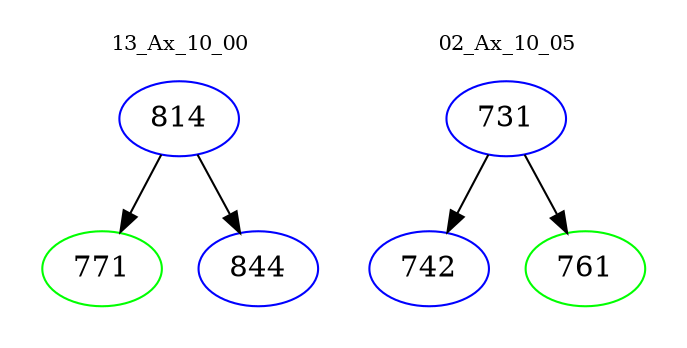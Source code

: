 digraph{
subgraph cluster_0 {
color = white
label = "13_Ax_10_00";
fontsize=10;
T0_814 [label="814", color="blue"]
T0_814 -> T0_771 [color="black"]
T0_771 [label="771", color="green"]
T0_814 -> T0_844 [color="black"]
T0_844 [label="844", color="blue"]
}
subgraph cluster_1 {
color = white
label = "02_Ax_10_05";
fontsize=10;
T1_731 [label="731", color="blue"]
T1_731 -> T1_742 [color="black"]
T1_742 [label="742", color="blue"]
T1_731 -> T1_761 [color="black"]
T1_761 [label="761", color="green"]
}
}
